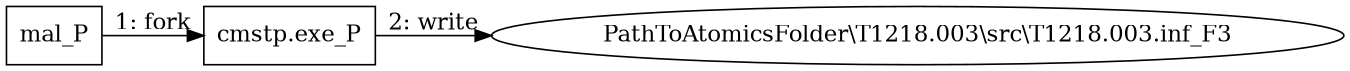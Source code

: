 digraph "T1218.003" {
rankdir="LR"
size="9"
fixedsize="false"
splines="true"
nodesep=0.3
ranksep=0
fontsize=10
overlap="scalexy"
engine= "neato"
	"mal_P" [node_type=Process shape=box]
	"cmstp.exe_P" [node_type=Process shape=box]
	"PathToAtomicsFolder\\T1218.003\\src\\T1218.003.inf_F3" [node_type=File shape=ellipse]
	"mal_P" -> "cmstp.exe_P" [label="1: fork"]
	"cmstp.exe_P" -> "PathToAtomicsFolder\\T1218.003\\src\\T1218.003.inf_F3" [label="2: write"]
}
